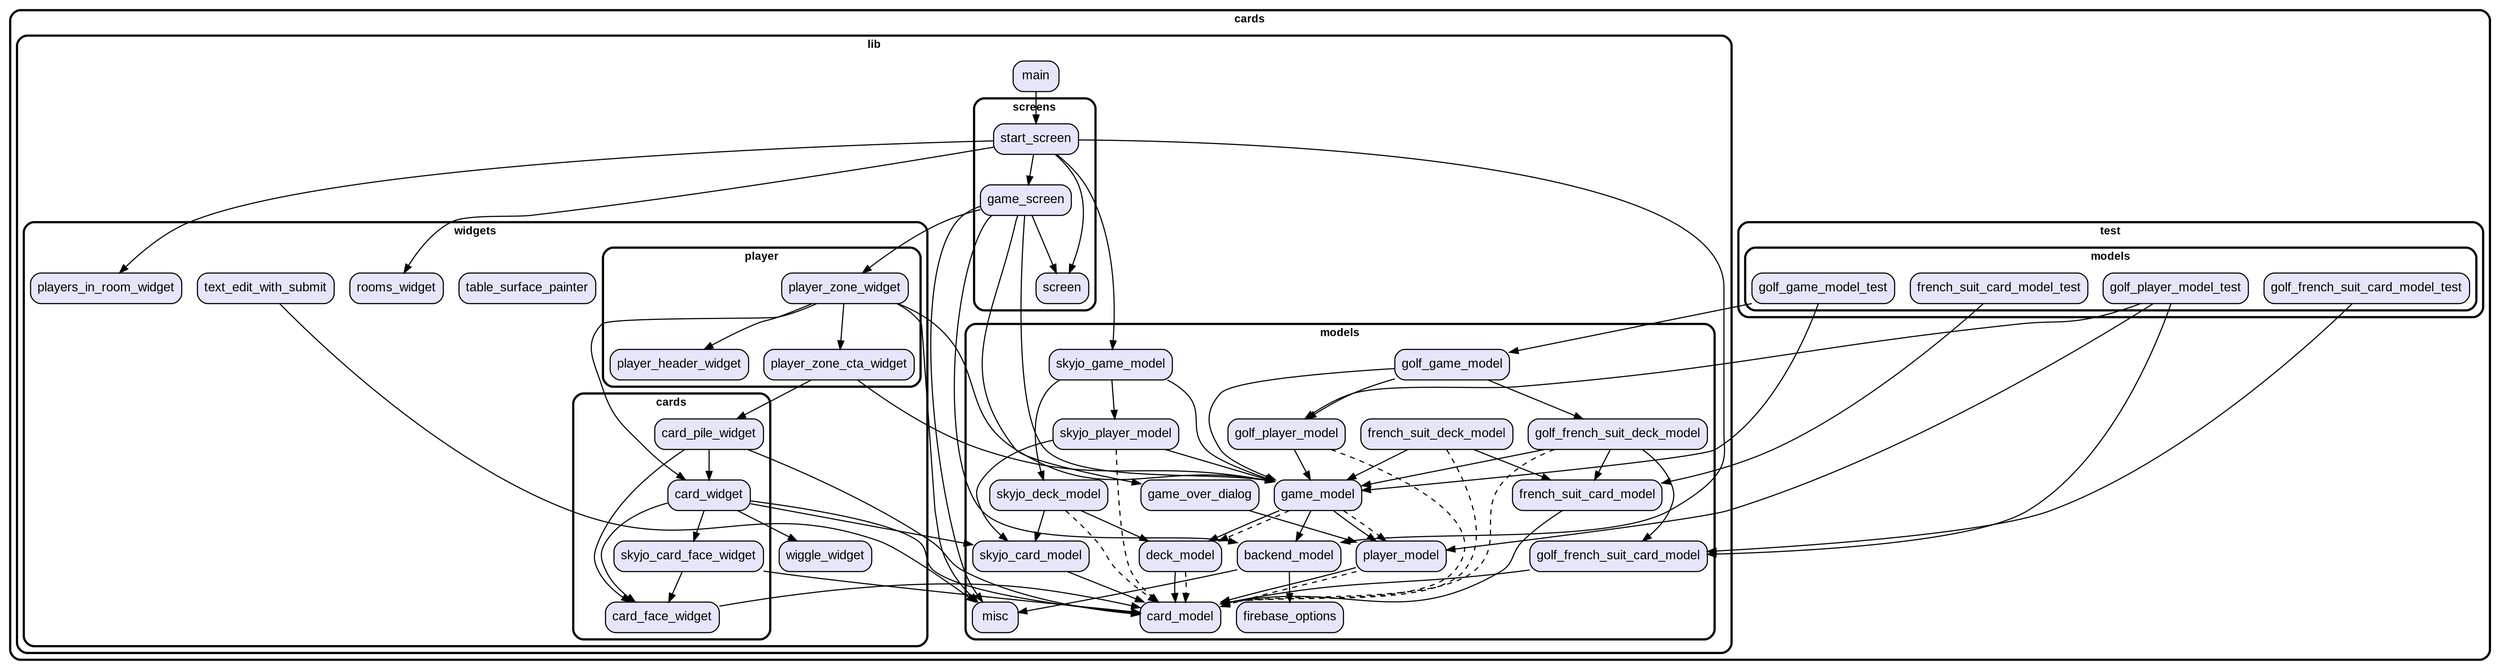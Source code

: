 digraph "" {
  graph [style=rounded fontname="Arial Black" fontsize=13 penwidth=2.6];
  node [shape=rect style="filled,rounded" fontname=Arial fontsize=15 fillcolor=Lavender penwidth=1.3];
  edge [penwidth=1.3];
  "/test/models/golf_player_model_test.dart" [label="golf_player_model_test"];
  "/test/models/golf_french_suit_card_model_test.dart" [label="golf_french_suit_card_model_test"];
  "/test/models/french_suit_card_model_test.dart" [label="french_suit_card_model_test"];
  "/test/models/golf_game_model_test.dart" [label="golf_game_model_test"];
  "/lib/models/skyjo_deck_model.dart" [label="skyjo_deck_model"];
  "/lib/models/game_model.dart" [label="game_model"];
  "/lib/models/golf_french_suit_deck_model.dart" [label="golf_french_suit_deck_model"];
  "/lib/models/game_over_dialog.dart" [label="game_over_dialog"];
  "/lib/models/skyjo_card_model.dart" [label="skyjo_card_model"];
  "/lib/models/firebase_options.dart" [label="firebase_options"];
  "/lib/models/golf_french_suit_card_model.dart" [label="golf_french_suit_card_model"];
  "/lib/models/player_model.dart" [label="player_model"];
  "/lib/models/french_suit_deck_model.dart" [label="french_suit_deck_model"];
  "/lib/models/misc.dart" [label="misc"];
  "/lib/models/card_model.dart" [label="card_model"];
  "/lib/models/backend_model.dart" [label="backend_model"];
  "/lib/models/golf_game_model.dart" [label="golf_game_model"];
  "/lib/models/french_suit_card_model.dart" [label="french_suit_card_model"];
  "/lib/models/golf_player_model.dart" [label="golf_player_model"];
  "/lib/models/skyjo_game_model.dart" [label="skyjo_game_model"];
  "/lib/models/skyjo_player_model.dart" [label="skyjo_player_model"];
  "/lib/models/deck_model.dart" [label="deck_model"];
  "/lib/screens/game_screen.dart" [label="game_screen"];
  "/lib/screens/start_screen.dart" [label="start_screen"];
  "/lib/screens/screen.dart" [label="screen"];
  "/lib/main.dart" [label="main"];
  "/lib/widgets/table_surface_painter.dart" [label="table_surface_painter"];
  "/lib/widgets/cards/card_pile_widget.dart" [label="card_pile_widget"];
  "/lib/widgets/cards/skyjo_card_face_widget.dart" [label="skyjo_card_face_widget"];
  "/lib/widgets/cards/card_widget.dart" [label="card_widget"];
  "/lib/widgets/cards/card_face_widget.dart" [label="card_face_widget"];
  "/lib/widgets/wiggle_widget.dart" [label="wiggle_widget"];
  "/lib/widgets/players_in_room_widget.dart" [label="players_in_room_widget"];
  "/lib/widgets/text_edit_with_submit.dart" [label="text_edit_with_submit"];
  "/lib/widgets/rooms_widget.dart" [label="rooms_widget"];
  "/lib/widgets/player/player_zone_cta_widget.dart" [label="player_zone_cta_widget"];
  "/lib/widgets/player/player_header_widget.dart" [label="player_header_widget"];
  "/lib/widgets/player/player_zone_widget.dart" [label="player_zone_widget"];
  subgraph "cluster~" {
    label="cards";
    subgraph "cluster~/test" {
      label="test";
      subgraph "cluster~/test/models" {
        label="models";
        "/test/models/golf_player_model_test.dart";
        "/test/models/golf_french_suit_card_model_test.dart";
        "/test/models/french_suit_card_model_test.dart";
        "/test/models/golf_game_model_test.dart";
      }
    }
    subgraph "cluster~/lib" {
      label="lib";
      "/lib/main.dart";
      subgraph "cluster~/lib/models" {
        label="models";
        "/lib/models/skyjo_deck_model.dart";
        "/lib/models/game_model.dart";
        "/lib/models/golf_french_suit_deck_model.dart";
        "/lib/models/game_over_dialog.dart";
        "/lib/models/skyjo_card_model.dart";
        "/lib/models/firebase_options.dart";
        "/lib/models/golf_french_suit_card_model.dart";
        "/lib/models/player_model.dart";
        "/lib/models/french_suit_deck_model.dart";
        "/lib/models/misc.dart";
        "/lib/models/card_model.dart";
        "/lib/models/backend_model.dart";
        "/lib/models/golf_game_model.dart";
        "/lib/models/french_suit_card_model.dart";
        "/lib/models/golf_player_model.dart";
        "/lib/models/skyjo_game_model.dart";
        "/lib/models/skyjo_player_model.dart";
        "/lib/models/deck_model.dart";
      }
      subgraph "cluster~/lib/screens" {
        label="screens";
        "/lib/screens/game_screen.dart";
        "/lib/screens/start_screen.dart";
        "/lib/screens/screen.dart";
      }
      subgraph "cluster~/lib/widgets" {
        label="widgets";
        "/lib/widgets/table_surface_painter.dart";
        "/lib/widgets/wiggle_widget.dart";
        "/lib/widgets/players_in_room_widget.dart";
        "/lib/widgets/text_edit_with_submit.dart";
        "/lib/widgets/rooms_widget.dart";
        subgraph "cluster~/lib/widgets/cards" {
          label="cards";
          "/lib/widgets/cards/card_pile_widget.dart";
          "/lib/widgets/cards/skyjo_card_face_widget.dart";
          "/lib/widgets/cards/card_widget.dart";
          "/lib/widgets/cards/card_face_widget.dart";
        }
        subgraph "cluster~/lib/widgets/player" {
          label="player";
          "/lib/widgets/player/player_zone_cta_widget.dart";
          "/lib/widgets/player/player_header_widget.dart";
          "/lib/widgets/player/player_zone_widget.dart";
        }
      }
    }
  }
  "/test/models/golf_player_model_test.dart" -> "/lib/models/golf_french_suit_card_model.dart";
  "/test/models/golf_player_model_test.dart" -> "/lib/models/golf_player_model.dart";
  "/test/models/golf_player_model_test.dart" -> "/lib/models/player_model.dart";
  "/test/models/golf_french_suit_card_model_test.dart" -> "/lib/models/golf_french_suit_card_model.dart";
  "/test/models/french_suit_card_model_test.dart" -> "/lib/models/french_suit_card_model.dart";
  "/test/models/golf_game_model_test.dart" -> "/lib/models/game_model.dart";
  "/test/models/golf_game_model_test.dart" -> "/lib/models/golf_game_model.dart";
  "/lib/models/skyjo_deck_model.dart" -> "/lib/models/deck_model.dart";
  "/lib/models/skyjo_deck_model.dart" -> "/lib/models/skyjo_card_model.dart";
  "/lib/models/skyjo_deck_model.dart" -> "/lib/models/card_model.dart" [style=dashed];
  "/lib/models/game_model.dart" -> "/lib/models/backend_model.dart";
  "/lib/models/game_model.dart" -> "/lib/models/deck_model.dart";
  "/lib/models/game_model.dart" -> "/lib/models/player_model.dart";
  "/lib/models/game_model.dart" -> "/lib/models/deck_model.dart" [style=dashed];
  "/lib/models/game_model.dart" -> "/lib/models/player_model.dart" [style=dashed];
  "/lib/models/golf_french_suit_deck_model.dart" -> "/lib/models/french_suit_card_model.dart";
  "/lib/models/golf_french_suit_deck_model.dart" -> "/lib/models/game_model.dart";
  "/lib/models/golf_french_suit_deck_model.dart" -> "/lib/models/golf_french_suit_card_model.dart";
  "/lib/models/golf_french_suit_deck_model.dart" -> "/lib/models/card_model.dart" [style=dashed];
  "/lib/models/game_over_dialog.dart" -> "/lib/models/player_model.dart";
  "/lib/models/skyjo_card_model.dart" -> "/lib/models/card_model.dart";
  "/lib/models/golf_french_suit_card_model.dart" -> "/lib/models/card_model.dart";
  "/lib/models/player_model.dart" -> "/lib/models/card_model.dart";
  "/lib/models/player_model.dart" -> "/lib/models/card_model.dart" [style=dashed];
  "/lib/models/french_suit_deck_model.dart" -> "/lib/models/french_suit_card_model.dart";
  "/lib/models/french_suit_deck_model.dart" -> "/lib/models/game_model.dart";
  "/lib/models/french_suit_deck_model.dart" -> "/lib/models/card_model.dart" [style=dashed];
  "/lib/models/backend_model.dart" -> "/lib/models/firebase_options.dart";
  "/lib/models/backend_model.dart" -> "/lib/models/misc.dart";
  "/lib/models/golf_game_model.dart" -> "/lib/models/game_model.dart";
  "/lib/models/golf_game_model.dart" -> "/lib/models/golf_french_suit_deck_model.dart";
  "/lib/models/golf_game_model.dart" -> "/lib/models/golf_player_model.dart";
  "/lib/models/french_suit_card_model.dart" -> "/lib/models/card_model.dart";
  "/lib/models/golf_player_model.dart" -> "/lib/models/game_model.dart";
  "/lib/models/golf_player_model.dart" -> "/lib/models/card_model.dart" [style=dashed];
  "/lib/models/skyjo_game_model.dart" -> "/lib/models/game_model.dart";
  "/lib/models/skyjo_game_model.dart" -> "/lib/models/skyjo_deck_model.dart";
  "/lib/models/skyjo_game_model.dart" -> "/lib/models/skyjo_player_model.dart";
  "/lib/models/skyjo_player_model.dart" -> "/lib/models/game_model.dart";
  "/lib/models/skyjo_player_model.dart" -> "/lib/models/skyjo_card_model.dart";
  "/lib/models/skyjo_player_model.dart" -> "/lib/models/card_model.dart" [style=dashed];
  "/lib/models/deck_model.dart" -> "/lib/models/card_model.dart";
  "/lib/models/deck_model.dart" -> "/lib/models/card_model.dart" [style=dashed];
  "/lib/screens/game_screen.dart" -> "/lib/models/backend_model.dart";
  "/lib/screens/game_screen.dart" -> "/lib/models/game_model.dart";
  "/lib/screens/game_screen.dart" -> "/lib/models/game_over_dialog.dart";
  "/lib/screens/game_screen.dart" -> "/lib/models/misc.dart";
  "/lib/screens/game_screen.dart" -> "/lib/screens/screen.dart";
  "/lib/screens/game_screen.dart" -> "/lib/widgets/player/player_zone_widget.dart";
  "/lib/screens/start_screen.dart" -> "/lib/models/backend_model.dart";
  "/lib/screens/start_screen.dart" -> "/lib/models/skyjo_game_model.dart";
  "/lib/screens/start_screen.dart" -> "/lib/screens/game_screen.dart";
  "/lib/screens/start_screen.dart" -> "/lib/screens/screen.dart";
  "/lib/screens/start_screen.dart" -> "/lib/widgets/players_in_room_widget.dart";
  "/lib/screens/start_screen.dart" -> "/lib/widgets/rooms_widget.dart";
  "/lib/main.dart" -> "/lib/screens/start_screen.dart";
  "/lib/widgets/cards/card_pile_widget.dart" -> "/lib/models/card_model.dart";
  "/lib/widgets/cards/card_pile_widget.dart" -> "/lib/widgets/cards/card_face_widget.dart";
  "/lib/widgets/cards/card_pile_widget.dart" -> "/lib/widgets/cards/card_widget.dart";
  "/lib/widgets/cards/skyjo_card_face_widget.dart" -> "/lib/models/card_model.dart";
  "/lib/widgets/cards/skyjo_card_face_widget.dart" -> "/lib/widgets/cards/card_face_widget.dart";
  "/lib/widgets/cards/card_widget.dart" -> "/lib/models/card_model.dart";
  "/lib/widgets/cards/card_widget.dart" -> "/lib/models/skyjo_card_model.dart";
  "/lib/widgets/cards/card_widget.dart" -> "/lib/widgets/cards/card_face_widget.dart";
  "/lib/widgets/cards/card_widget.dart" -> "/lib/widgets/cards/skyjo_card_face_widget.dart";
  "/lib/widgets/cards/card_widget.dart" -> "/lib/widgets/wiggle_widget.dart";
  "/lib/widgets/cards/card_face_widget.dart" -> "/lib/models/card_model.dart";
  "/lib/widgets/text_edit_with_submit.dart" -> "/lib/models/misc.dart";
  "/lib/widgets/player/player_zone_cta_widget.dart" -> "/lib/models/game_model.dart";
  "/lib/widgets/player/player_zone_cta_widget.dart" -> "/lib/widgets/cards/card_pile_widget.dart";
  "/lib/widgets/player/player_zone_widget.dart" -> "/lib/models/game_model.dart";
  "/lib/widgets/player/player_zone_widget.dart" -> "/lib/models/misc.dart";
  "/lib/widgets/player/player_zone_widget.dart" -> "/lib/widgets/cards/card_widget.dart";
  "/lib/widgets/player/player_zone_widget.dart" -> "/lib/widgets/player/player_header_widget.dart";
  "/lib/widgets/player/player_zone_widget.dart" -> "/lib/widgets/player/player_zone_cta_widget.dart";
}
